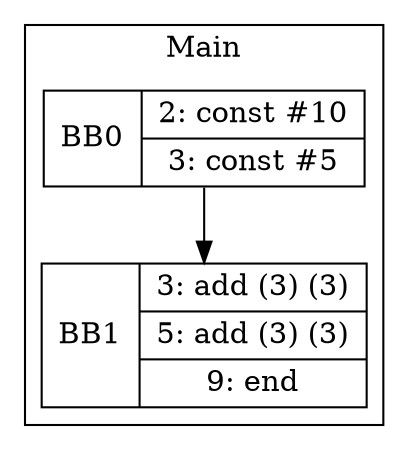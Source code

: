 digraph G {
node [shape=record];
subgraph cluster_main{
label = "Main";
BB0 [shape=record, label="<b>BB0|{2: const #10|3: const #5}"];
BB1 [shape=record, label="<b>BB1|{3: add (3) (3)|5: add (3) (3)|9: end}"];
}
BB0:s -> BB1:n ;
}

